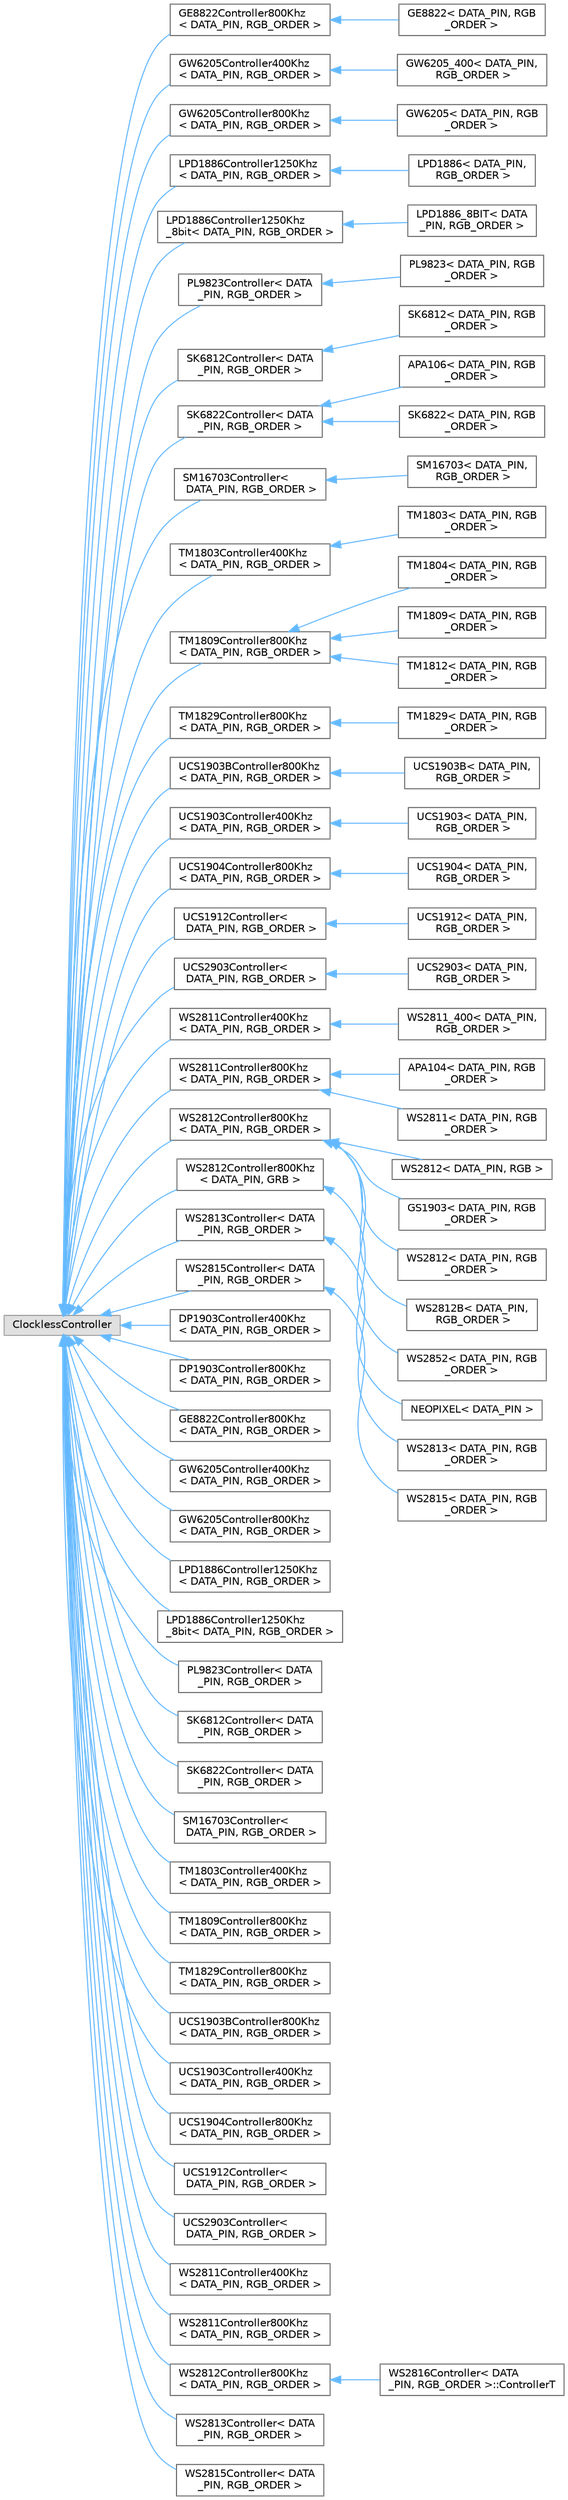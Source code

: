 digraph "Graphical Class Hierarchy"
{
 // LATEX_PDF_SIZE
  bgcolor="transparent";
  edge [fontname=Helvetica,fontsize=10,labelfontname=Helvetica,labelfontsize=10];
  node [fontname=Helvetica,fontsize=10,shape=box,height=0.2,width=0.4];
  rankdir="LR";
  Node0 [id="Node000000",label="ClocklessController",height=0.2,width=0.4,color="grey60", fillcolor="#E0E0E0", style="filled",tooltip=" "];
  Node0 -> Node1 [id="edge44_Node000000_Node000001",dir="back",color="steelblue1",style="solid",tooltip=" "];
  Node1 [id="Node000001",label="GE8822Controller800Khz\l\< DATA_PIN, RGB_ORDER \>",height=0.2,width=0.4,color="grey40", fillcolor="white", style="filled",URL="$d7/d6f/group___clockless_chipsets.html",tooltip=" "];
  Node1 -> Node2 [id="edge45_Node000001_Node000002",dir="back",color="steelblue1",style="solid",tooltip=" "];
  Node2 [id="Node000002",label="GE8822\< DATA_PIN, RGB\l_ORDER \>",height=0.2,width=0.4,color="grey40", fillcolor="white", style="filled",URL="$d7/d6f/group___clockless_chipsets.html#dc/dc9/class_g_e8822",tooltip="GE8822 controller class."];
  Node0 -> Node3 [id="edge46_Node000000_Node000003",dir="back",color="steelblue1",style="solid",tooltip=" "];
  Node3 [id="Node000003",label="GW6205Controller400Khz\l\< DATA_PIN, RGB_ORDER \>",height=0.2,width=0.4,color="grey40", fillcolor="white", style="filled",URL="$d7/d6f/group___clockless_chipsets.html",tooltip=" "];
  Node3 -> Node4 [id="edge47_Node000003_Node000004",dir="back",color="steelblue1",style="solid",tooltip=" "];
  Node4 [id="Node000004",label="GW6205_400\< DATA_PIN,\l RGB_ORDER \>",height=0.2,width=0.4,color="grey40", fillcolor="white", style="filled",URL="$d7/d6f/group___clockless_chipsets.html#d7/d84/class_g_w6205__400",tooltip="GW6205_400 controller class."];
  Node0 -> Node5 [id="edge48_Node000000_Node000005",dir="back",color="steelblue1",style="solid",tooltip=" "];
  Node5 [id="Node000005",label="GW6205Controller800Khz\l\< DATA_PIN, RGB_ORDER \>",height=0.2,width=0.4,color="grey40", fillcolor="white", style="filled",URL="$d7/d6f/group___clockless_chipsets.html",tooltip=" "];
  Node5 -> Node6 [id="edge49_Node000005_Node000006",dir="back",color="steelblue1",style="solid",tooltip=" "];
  Node6 [id="Node000006",label="GW6205\< DATA_PIN, RGB\l_ORDER \>",height=0.2,width=0.4,color="grey40", fillcolor="white", style="filled",URL="$d7/d6f/group___clockless_chipsets.html#d9/de6/class_g_w6205",tooltip="GW6205 controller class."];
  Node0 -> Node7 [id="edge50_Node000000_Node000007",dir="back",color="steelblue1",style="solid",tooltip=" "];
  Node7 [id="Node000007",label="LPD1886Controller1250Khz\l\< DATA_PIN, RGB_ORDER \>",height=0.2,width=0.4,color="grey40", fillcolor="white", style="filled",URL="$d7/d6f/group___clockless_chipsets.html",tooltip=" "];
  Node7 -> Node8 [id="edge51_Node000007_Node000008",dir="back",color="steelblue1",style="solid",tooltip=" "];
  Node8 [id="Node000008",label="LPD1886\< DATA_PIN,\l RGB_ORDER \>",height=0.2,width=0.4,color="grey40", fillcolor="white", style="filled",URL="$d7/d6f/group___clockless_chipsets.html#dc/d97/class_l_p_d1886",tooltip="LPD1886 controller class."];
  Node0 -> Node9 [id="edge52_Node000000_Node000009",dir="back",color="steelblue1",style="solid",tooltip=" "];
  Node9 [id="Node000009",label="LPD1886Controller1250Khz\l_8bit\< DATA_PIN, RGB_ORDER \>",height=0.2,width=0.4,color="grey40", fillcolor="white", style="filled",URL="$d7/d6f/group___clockless_chipsets.html",tooltip=" "];
  Node9 -> Node10 [id="edge53_Node000009_Node000010",dir="back",color="steelblue1",style="solid",tooltip=" "];
  Node10 [id="Node000010",label="LPD1886_8BIT\< DATA\l_PIN, RGB_ORDER \>",height=0.2,width=0.4,color="grey40", fillcolor="white", style="filled",URL="$d7/d6f/group___clockless_chipsets.html#d2/dbc/class_l_p_d1886__8_b_i_t",tooltip="LPD1886_8BIT controller class."];
  Node0 -> Node11 [id="edge54_Node000000_Node000011",dir="back",color="steelblue1",style="solid",tooltip=" "];
  Node11 [id="Node000011",label="PL9823Controller\< DATA\l_PIN, RGB_ORDER \>",height=0.2,width=0.4,color="grey40", fillcolor="white", style="filled",URL="$d7/d6f/group___clockless_chipsets.html",tooltip=" "];
  Node11 -> Node12 [id="edge55_Node000011_Node000012",dir="back",color="steelblue1",style="solid",tooltip=" "];
  Node12 [id="Node000012",label="PL9823\< DATA_PIN, RGB\l_ORDER \>",height=0.2,width=0.4,color="grey40", fillcolor="white", style="filled",URL="$d7/d6f/group___clockless_chipsets.html#d6/d94/class_p_l9823",tooltip="PL9823 controller class."];
  Node0 -> Node13 [id="edge56_Node000000_Node000013",dir="back",color="steelblue1",style="solid",tooltip=" "];
  Node13 [id="Node000013",label="SK6812Controller\< DATA\l_PIN, RGB_ORDER \>",height=0.2,width=0.4,color="grey40", fillcolor="white", style="filled",URL="$d7/d6f/group___clockless_chipsets.html",tooltip=" "];
  Node13 -> Node14 [id="edge57_Node000013_Node000014",dir="back",color="steelblue1",style="solid",tooltip=" "];
  Node14 [id="Node000014",label="SK6812\< DATA_PIN, RGB\l_ORDER \>",height=0.2,width=0.4,color="grey40", fillcolor="white", style="filled",URL="$d7/d6f/group___clockless_chipsets.html#db/d91/class_s_k6812",tooltip="SK6812 controller class."];
  Node0 -> Node15 [id="edge58_Node000000_Node000015",dir="back",color="steelblue1",style="solid",tooltip=" "];
  Node15 [id="Node000015",label="SK6822Controller\< DATA\l_PIN, RGB_ORDER \>",height=0.2,width=0.4,color="grey40", fillcolor="white", style="filled",URL="$d7/d6f/group___clockless_chipsets.html",tooltip=" "];
  Node15 -> Node16 [id="edge59_Node000015_Node000016",dir="back",color="steelblue1",style="solid",tooltip=" "];
  Node16 [id="Node000016",label="APA106\< DATA_PIN, RGB\l_ORDER \>",height=0.2,width=0.4,color="grey40", fillcolor="white", style="filled",URL="$d7/d6f/group___clockless_chipsets.html#d6/d3f/class_a_p_a106",tooltip="APA106 controller class."];
  Node15 -> Node17 [id="edge60_Node000015_Node000017",dir="back",color="steelblue1",style="solid",tooltip=" "];
  Node17 [id="Node000017",label="SK6822\< DATA_PIN, RGB\l_ORDER \>",height=0.2,width=0.4,color="grey40", fillcolor="white", style="filled",URL="$d7/d6f/group___clockless_chipsets.html#d3/d5c/class_s_k6822",tooltip="SK6822 controller class."];
  Node0 -> Node18 [id="edge61_Node000000_Node000018",dir="back",color="steelblue1",style="solid",tooltip=" "];
  Node18 [id="Node000018",label="SM16703Controller\<\l DATA_PIN, RGB_ORDER \>",height=0.2,width=0.4,color="grey40", fillcolor="white", style="filled",URL="$d7/d6f/group___clockless_chipsets.html",tooltip=" "];
  Node18 -> Node19 [id="edge62_Node000018_Node000019",dir="back",color="steelblue1",style="solid",tooltip=" "];
  Node19 [id="Node000019",label="SM16703\< DATA_PIN,\l RGB_ORDER \>",height=0.2,width=0.4,color="grey40", fillcolor="white", style="filled",URL="$d7/d6f/group___clockless_chipsets.html#dd/d92/class_s_m16703",tooltip="SM16703 controller class."];
  Node0 -> Node20 [id="edge63_Node000000_Node000020",dir="back",color="steelblue1",style="solid",tooltip=" "];
  Node20 [id="Node000020",label="TM1803Controller400Khz\l\< DATA_PIN, RGB_ORDER \>",height=0.2,width=0.4,color="grey40", fillcolor="white", style="filled",URL="$d7/d6f/group___clockless_chipsets.html",tooltip=" "];
  Node20 -> Node21 [id="edge64_Node000020_Node000021",dir="back",color="steelblue1",style="solid",tooltip=" "];
  Node21 [id="Node000021",label="TM1803\< DATA_PIN, RGB\l_ORDER \>",height=0.2,width=0.4,color="grey40", fillcolor="white", style="filled",URL="$d7/d6f/group___clockless_chipsets.html#d5/d26/class_t_m1803",tooltip="TM1803 controller class."];
  Node0 -> Node22 [id="edge65_Node000000_Node000022",dir="back",color="steelblue1",style="solid",tooltip=" "];
  Node22 [id="Node000022",label="TM1809Controller800Khz\l\< DATA_PIN, RGB_ORDER \>",height=0.2,width=0.4,color="grey40", fillcolor="white", style="filled",URL="$d7/d6f/group___clockless_chipsets.html",tooltip=" "];
  Node22 -> Node23 [id="edge66_Node000022_Node000023",dir="back",color="steelblue1",style="solid",tooltip=" "];
  Node23 [id="Node000023",label="TM1804\< DATA_PIN, RGB\l_ORDER \>",height=0.2,width=0.4,color="grey40", fillcolor="white", style="filled",URL="$d7/d6f/group___clockless_chipsets.html#d6/d8a/class_t_m1804",tooltip="TM1804 controller class."];
  Node22 -> Node24 [id="edge67_Node000022_Node000024",dir="back",color="steelblue1",style="solid",tooltip=" "];
  Node24 [id="Node000024",label="TM1809\< DATA_PIN, RGB\l_ORDER \>",height=0.2,width=0.4,color="grey40", fillcolor="white", style="filled",URL="$d7/d6f/group___clockless_chipsets.html#d5/d32/class_t_m1809",tooltip="TM1809 controller class."];
  Node22 -> Node25 [id="edge68_Node000022_Node000025",dir="back",color="steelblue1",style="solid",tooltip=" "];
  Node25 [id="Node000025",label="TM1812\< DATA_PIN, RGB\l_ORDER \>",height=0.2,width=0.4,color="grey40", fillcolor="white", style="filled",URL="$d7/d6f/group___clockless_chipsets.html#d8/d51/class_t_m1812",tooltip="TM1812 controller class."];
  Node0 -> Node26 [id="edge69_Node000000_Node000026",dir="back",color="steelblue1",style="solid",tooltip=" "];
  Node26 [id="Node000026",label="TM1829Controller800Khz\l\< DATA_PIN, RGB_ORDER \>",height=0.2,width=0.4,color="grey40", fillcolor="white", style="filled",URL="$d7/d6f/group___clockless_chipsets.html",tooltip=" "];
  Node26 -> Node27 [id="edge70_Node000026_Node000027",dir="back",color="steelblue1",style="solid",tooltip=" "];
  Node27 [id="Node000027",label="TM1829\< DATA_PIN, RGB\l_ORDER \>",height=0.2,width=0.4,color="grey40", fillcolor="white", style="filled",URL="$d7/d6f/group___clockless_chipsets.html#d6/d1c/class_t_m1829",tooltip="TM1829 controller class."];
  Node0 -> Node28 [id="edge71_Node000000_Node000028",dir="back",color="steelblue1",style="solid",tooltip=" "];
  Node28 [id="Node000028",label="UCS1903BController800Khz\l\< DATA_PIN, RGB_ORDER \>",height=0.2,width=0.4,color="grey40", fillcolor="white", style="filled",URL="$d7/d6f/group___clockless_chipsets.html",tooltip=" "];
  Node28 -> Node29 [id="edge72_Node000028_Node000029",dir="back",color="steelblue1",style="solid",tooltip=" "];
  Node29 [id="Node000029",label="UCS1903B\< DATA_PIN,\l RGB_ORDER \>",height=0.2,width=0.4,color="grey40", fillcolor="white", style="filled",URL="$d7/d6f/group___clockless_chipsets.html#df/d4c/class_u_c_s1903_b",tooltip="UCS1903B controller class."];
  Node0 -> Node30 [id="edge73_Node000000_Node000030",dir="back",color="steelblue1",style="solid",tooltip=" "];
  Node30 [id="Node000030",label="UCS1903Controller400Khz\l\< DATA_PIN, RGB_ORDER \>",height=0.2,width=0.4,color="grey40", fillcolor="white", style="filled",URL="$d7/d6f/group___clockless_chipsets.html",tooltip=" "];
  Node30 -> Node31 [id="edge74_Node000030_Node000031",dir="back",color="steelblue1",style="solid",tooltip=" "];
  Node31 [id="Node000031",label="UCS1903\< DATA_PIN,\l RGB_ORDER \>",height=0.2,width=0.4,color="grey40", fillcolor="white", style="filled",URL="$d7/d6f/group___clockless_chipsets.html#d0/db7/class_u_c_s1903",tooltip="UCS1903 controller class."];
  Node0 -> Node32 [id="edge75_Node000000_Node000032",dir="back",color="steelblue1",style="solid",tooltip=" "];
  Node32 [id="Node000032",label="UCS1904Controller800Khz\l\< DATA_PIN, RGB_ORDER \>",height=0.2,width=0.4,color="grey40", fillcolor="white", style="filled",URL="$d7/d6f/group___clockless_chipsets.html",tooltip=" "];
  Node32 -> Node33 [id="edge76_Node000032_Node000033",dir="back",color="steelblue1",style="solid",tooltip=" "];
  Node33 [id="Node000033",label="UCS1904\< DATA_PIN,\l RGB_ORDER \>",height=0.2,width=0.4,color="grey40", fillcolor="white", style="filled",URL="$d7/d6f/group___clockless_chipsets.html#d3/dc0/class_u_c_s1904",tooltip="UCS1904 controller class."];
  Node0 -> Node34 [id="edge77_Node000000_Node000034",dir="back",color="steelblue1",style="solid",tooltip=" "];
  Node34 [id="Node000034",label="UCS1912Controller\<\l DATA_PIN, RGB_ORDER \>",height=0.2,width=0.4,color="grey40", fillcolor="white", style="filled",URL="$d7/d6f/group___clockless_chipsets.html",tooltip=" "];
  Node34 -> Node35 [id="edge78_Node000034_Node000035",dir="back",color="steelblue1",style="solid",tooltip=" "];
  Node35 [id="Node000035",label="UCS1912\< DATA_PIN,\l RGB_ORDER \>",height=0.2,width=0.4,color="grey40", fillcolor="white", style="filled",URL="$d7/d6f/group___clockless_chipsets.html#d4/dad/class_u_c_s1912",tooltip="UCS1912 controller class."];
  Node0 -> Node36 [id="edge79_Node000000_Node000036",dir="back",color="steelblue1",style="solid",tooltip=" "];
  Node36 [id="Node000036",label="UCS2903Controller\<\l DATA_PIN, RGB_ORDER \>",height=0.2,width=0.4,color="grey40", fillcolor="white", style="filled",URL="$d7/d6f/group___clockless_chipsets.html",tooltip=" "];
  Node36 -> Node37 [id="edge80_Node000036_Node000037",dir="back",color="steelblue1",style="solid",tooltip=" "];
  Node37 [id="Node000037",label="UCS2903\< DATA_PIN,\l RGB_ORDER \>",height=0.2,width=0.4,color="grey40", fillcolor="white", style="filled",URL="$d7/d6f/group___clockless_chipsets.html#d7/d84/class_u_c_s2903",tooltip="UCS2903 controller class."];
  Node0 -> Node38 [id="edge81_Node000000_Node000038",dir="back",color="steelblue1",style="solid",tooltip=" "];
  Node38 [id="Node000038",label="WS2811Controller400Khz\l\< DATA_PIN, RGB_ORDER \>",height=0.2,width=0.4,color="grey40", fillcolor="white", style="filled",URL="$d7/d6f/group___clockless_chipsets.html",tooltip=" "];
  Node38 -> Node39 [id="edge82_Node000038_Node000039",dir="back",color="steelblue1",style="solid",tooltip=" "];
  Node39 [id="Node000039",label="WS2811_400\< DATA_PIN,\l RGB_ORDER \>",height=0.2,width=0.4,color="grey40", fillcolor="white", style="filled",URL="$d7/d6f/group___clockless_chipsets.html#d9/d7c/class_w_s2811__400",tooltip="WS2811_400 controller class."];
  Node0 -> Node40 [id="edge83_Node000000_Node000040",dir="back",color="steelblue1",style="solid",tooltip=" "];
  Node40 [id="Node000040",label="WS2811Controller800Khz\l\< DATA_PIN, RGB_ORDER \>",height=0.2,width=0.4,color="grey40", fillcolor="white", style="filled",URL="$d7/d6f/group___clockless_chipsets.html",tooltip=" "];
  Node40 -> Node41 [id="edge84_Node000040_Node000041",dir="back",color="steelblue1",style="solid",tooltip=" "];
  Node41 [id="Node000041",label="APA104\< DATA_PIN, RGB\l_ORDER \>",height=0.2,width=0.4,color="grey40", fillcolor="white", style="filled",URL="$d7/d6f/group___clockless_chipsets.html#da/dbf/class_a_p_a104",tooltip="APA104 controller class."];
  Node40 -> Node42 [id="edge85_Node000040_Node000042",dir="back",color="steelblue1",style="solid",tooltip=" "];
  Node42 [id="Node000042",label="WS2811\< DATA_PIN, RGB\l_ORDER \>",height=0.2,width=0.4,color="grey40", fillcolor="white", style="filled",URL="$d7/d6f/group___clockless_chipsets.html#d4/de9/class_w_s2811",tooltip="WS2811 controller class."];
  Node0 -> Node43 [id="edge86_Node000000_Node000043",dir="back",color="steelblue1",style="solid",tooltip=" "];
  Node43 [id="Node000043",label="WS2812Controller800Khz\l\< DATA_PIN, RGB_ORDER \>",height=0.2,width=0.4,color="grey40", fillcolor="white", style="filled",URL="$d7/d6f/group___clockless_chipsets.html",tooltip=" "];
  Node43 -> Node44 [id="edge87_Node000043_Node000044",dir="back",color="steelblue1",style="solid",tooltip=" "];
  Node44 [id="Node000044",label="WS2812\< DATA_PIN, RGB \>",height=0.2,width=0.4,color="grey40", fillcolor="white", style="filled",URL="$d7/d6f/group___clockless_chipsets.html",tooltip=" "];
  Node43 -> Node45 [id="edge88_Node000043_Node000045",dir="back",color="steelblue1",style="solid",tooltip=" "];
  Node45 [id="Node000045",label="GS1903\< DATA_PIN, RGB\l_ORDER \>",height=0.2,width=0.4,color="grey40", fillcolor="white", style="filled",URL="$d7/d6f/group___clockless_chipsets.html#d2/dfb/class_g_s1903",tooltip="GS1903 controller class."];
  Node43 -> Node46 [id="edge89_Node000043_Node000046",dir="back",color="steelblue1",style="solid",tooltip=" "];
  Node46 [id="Node000046",label="WS2812\< DATA_PIN, RGB\l_ORDER \>",height=0.2,width=0.4,color="grey40", fillcolor="white", style="filled",URL="$d7/d6f/group___clockless_chipsets.html#d6/d04/class_w_s2812",tooltip="WS2812 controller class."];
  Node43 -> Node47 [id="edge90_Node000043_Node000047",dir="back",color="steelblue1",style="solid",tooltip=" "];
  Node47 [id="Node000047",label="WS2812B\< DATA_PIN,\l RGB_ORDER \>",height=0.2,width=0.4,color="grey40", fillcolor="white", style="filled",URL="$d7/d6f/group___clockless_chipsets.html#d5/dd0/class_w_s2812_b",tooltip="WS2812B controller class."];
  Node43 -> Node48 [id="edge91_Node000043_Node000048",dir="back",color="steelblue1",style="solid",tooltip=" "];
  Node48 [id="Node000048",label="WS2852\< DATA_PIN, RGB\l_ORDER \>",height=0.2,width=0.4,color="grey40", fillcolor="white", style="filled",URL="$d7/d6f/group___clockless_chipsets.html#df/d10/class_w_s2852",tooltip="WS2852 controller class."];
  Node0 -> Node49 [id="edge92_Node000000_Node000049",dir="back",color="steelblue1",style="solid",tooltip=" "];
  Node49 [id="Node000049",label="WS2812Controller800Khz\l\< DATA_PIN, GRB \>",height=0.2,width=0.4,color="grey40", fillcolor="white", style="filled",URL="$d7/d6f/group___clockless_chipsets.html",tooltip=" "];
  Node49 -> Node50 [id="edge93_Node000049_Node000050",dir="back",color="steelblue1",style="solid",tooltip=" "];
  Node50 [id="Node000050",label="NEOPIXEL\< DATA_PIN \>",height=0.2,width=0.4,color="grey40", fillcolor="white", style="filled",URL="$d7/d6f/group___clockless_chipsets.html#d5/d5c/class_n_e_o_p_i_x_e_l",tooltip="LED controller for WS2812 LEDs with GRB color order."];
  Node0 -> Node51 [id="edge94_Node000000_Node000051",dir="back",color="steelblue1",style="solid",tooltip=" "];
  Node51 [id="Node000051",label="WS2813Controller\< DATA\l_PIN, RGB_ORDER \>",height=0.2,width=0.4,color="grey40", fillcolor="white", style="filled",URL="$d7/d6f/group___clockless_chipsets.html",tooltip=" "];
  Node51 -> Node52 [id="edge95_Node000051_Node000052",dir="back",color="steelblue1",style="solid",tooltip=" "];
  Node52 [id="Node000052",label="WS2813\< DATA_PIN, RGB\l_ORDER \>",height=0.2,width=0.4,color="grey40", fillcolor="white", style="filled",URL="$d7/d6f/group___clockless_chipsets.html#d3/d7d/class_w_s2813",tooltip="WS2813 controller class."];
  Node0 -> Node53 [id="edge96_Node000000_Node000053",dir="back",color="steelblue1",style="solid",tooltip=" "];
  Node53 [id="Node000053",label="WS2815Controller\< DATA\l_PIN, RGB_ORDER \>",height=0.2,width=0.4,color="grey40", fillcolor="white", style="filled",URL="$d7/d6f/group___clockless_chipsets.html",tooltip=" "];
  Node53 -> Node54 [id="edge97_Node000053_Node000054",dir="back",color="steelblue1",style="solid",tooltip=" "];
  Node54 [id="Node000054",label="WS2815\< DATA_PIN, RGB\l_ORDER \>",height=0.2,width=0.4,color="grey40", fillcolor="white", style="filled",URL="$d7/d6f/group___clockless_chipsets.html#d1/de1/class_w_s2815",tooltip="WS2815 controller class."];
  Node0 -> Node55 [id="edge98_Node000000_Node000055",dir="back",color="steelblue1",style="solid",tooltip=" "];
  Node55 [id="Node000055",label="DP1903Controller400Khz\l\< DATA_PIN, RGB_ORDER \>",height=0.2,width=0.4,color="grey40", fillcolor="white", style="filled",URL="$d7/d6f/group___clockless_chipsets.html#d1/dcf/class_d_p1903_controller400_khz",tooltip="DP1903 controller class @ 400 KHz."];
  Node0 -> Node56 [id="edge99_Node000000_Node000056",dir="back",color="steelblue1",style="solid",tooltip=" "];
  Node56 [id="Node000056",label="DP1903Controller800Khz\l\< DATA_PIN, RGB_ORDER \>",height=0.2,width=0.4,color="grey40", fillcolor="white", style="filled",URL="$d7/d6f/group___clockless_chipsets.html#dd/dec/class_d_p1903_controller800_khz",tooltip="DP1903 controller class @ 800 KHz."];
  Node0 -> Node57 [id="edge100_Node000000_Node000057",dir="back",color="steelblue1",style="solid",tooltip=" "];
  Node57 [id="Node000057",label="GE8822Controller800Khz\l\< DATA_PIN, RGB_ORDER \>",height=0.2,width=0.4,color="grey40", fillcolor="white", style="filled",URL="$d7/d6f/group___clockless_chipsets.html#d0/def/class_g_e8822_controller800_khz",tooltip="GE8822 controller class."];
  Node0 -> Node58 [id="edge101_Node000000_Node000058",dir="back",color="steelblue1",style="solid",tooltip=" "];
  Node58 [id="Node000058",label="GW6205Controller400Khz\l\< DATA_PIN, RGB_ORDER \>",height=0.2,width=0.4,color="grey40", fillcolor="white", style="filled",URL="$d7/d6f/group___clockless_chipsets.html#dd/dfa/class_g_w6205_controller400_khz",tooltip="GW6205 controller class @ 400 KHz."];
  Node0 -> Node59 [id="edge102_Node000000_Node000059",dir="back",color="steelblue1",style="solid",tooltip=" "];
  Node59 [id="Node000059",label="GW6205Controller800Khz\l\< DATA_PIN, RGB_ORDER \>",height=0.2,width=0.4,color="grey40", fillcolor="white", style="filled",URL="$d7/d6f/group___clockless_chipsets.html#da/d20/class_g_w6205_controller800_khz",tooltip="UCS1904 controller class @ 800 KHz."];
  Node0 -> Node60 [id="edge103_Node000000_Node000060",dir="back",color="steelblue1",style="solid",tooltip=" "];
  Node60 [id="Node000060",label="LPD1886Controller1250Khz\l\< DATA_PIN, RGB_ORDER \>",height=0.2,width=0.4,color="grey40", fillcolor="white", style="filled",URL="$d7/d6f/group___clockless_chipsets.html#d9/da6/class_l_p_d1886_controller1250_khz",tooltip="LPD1886 controller class."];
  Node0 -> Node61 [id="edge104_Node000000_Node000061",dir="back",color="steelblue1",style="solid",tooltip=" "];
  Node61 [id="Node000061",label="LPD1886Controller1250Khz\l_8bit\< DATA_PIN, RGB_ORDER \>",height=0.2,width=0.4,color="grey40", fillcolor="white", style="filled",URL="$d7/d6f/group___clockless_chipsets.html#db/df7/class_l_p_d1886_controller1250_khz__8bit",tooltip="LPD1886 controller class."];
  Node0 -> Node62 [id="edge105_Node000000_Node000062",dir="back",color="steelblue1",style="solid",tooltip=" "];
  Node62 [id="Node000062",label="PL9823Controller\< DATA\l_PIN, RGB_ORDER \>",height=0.2,width=0.4,color="grey40", fillcolor="white", style="filled",URL="$d7/d6f/group___clockless_chipsets.html#dc/d0c/class_p_l9823_controller",tooltip="PL9823 controller class."];
  Node0 -> Node63 [id="edge106_Node000000_Node000063",dir="back",color="steelblue1",style="solid",tooltip=" "];
  Node63 [id="Node000063",label="SK6812Controller\< DATA\l_PIN, RGB_ORDER \>",height=0.2,width=0.4,color="grey40", fillcolor="white", style="filled",URL="$d7/d6f/group___clockless_chipsets.html#d9/d05/class_s_k6812_controller",tooltip="SK6812 controller class."];
  Node0 -> Node64 [id="edge107_Node000000_Node000064",dir="back",color="steelblue1",style="solid",tooltip=" "];
  Node64 [id="Node000064",label="SK6822Controller\< DATA\l_PIN, RGB_ORDER \>",height=0.2,width=0.4,color="grey40", fillcolor="white", style="filled",URL="$d7/d6f/group___clockless_chipsets.html#db/dc8/class_s_k6822_controller",tooltip="SK6822 controller class."];
  Node0 -> Node65 [id="edge108_Node000000_Node000065",dir="back",color="steelblue1",style="solid",tooltip=" "];
  Node65 [id="Node000065",label="SM16703Controller\<\l DATA_PIN, RGB_ORDER \>",height=0.2,width=0.4,color="grey40", fillcolor="white", style="filled",URL="$d7/d6f/group___clockless_chipsets.html#de/d77/class_s_m16703_controller",tooltip="SM16703 controller class."];
  Node0 -> Node66 [id="edge109_Node000000_Node000066",dir="back",color="steelblue1",style="solid",tooltip=" "];
  Node66 [id="Node000066",label="TM1803Controller400Khz\l\< DATA_PIN, RGB_ORDER \>",height=0.2,width=0.4,color="grey40", fillcolor="white", style="filled",URL="$d7/d6f/group___clockless_chipsets.html#d0/da8/class_t_m1803_controller400_khz",tooltip="TM1803 controller class."];
  Node0 -> Node67 [id="edge110_Node000000_Node000067",dir="back",color="steelblue1",style="solid",tooltip=" "];
  Node67 [id="Node000067",label="TM1809Controller800Khz\l\< DATA_PIN, RGB_ORDER \>",height=0.2,width=0.4,color="grey40", fillcolor="white", style="filled",URL="$d7/d6f/group___clockless_chipsets.html#d7/d07/class_t_m1809_controller800_khz",tooltip="TM1809 controller class."];
  Node0 -> Node68 [id="edge111_Node000000_Node000068",dir="back",color="steelblue1",style="solid",tooltip=" "];
  Node68 [id="Node000068",label="TM1829Controller800Khz\l\< DATA_PIN, RGB_ORDER \>",height=0.2,width=0.4,color="grey40", fillcolor="white", style="filled",URL="$d7/d6f/group___clockless_chipsets.html#d0/ddf/class_t_m1829_controller800_khz",tooltip="TM1829 controller class."];
  Node0 -> Node69 [id="edge112_Node000000_Node000069",dir="back",color="steelblue1",style="solid",tooltip=" "];
  Node69 [id="Node000069",label="UCS1903BController800Khz\l\< DATA_PIN, RGB_ORDER \>",height=0.2,width=0.4,color="grey40", fillcolor="white", style="filled",URL="$d7/d6f/group___clockless_chipsets.html#d1/d29/class_u_c_s1903_b_controller800_khz",tooltip="UCS1903B controller class."];
  Node0 -> Node70 [id="edge113_Node000000_Node000070",dir="back",color="steelblue1",style="solid",tooltip=" "];
  Node70 [id="Node000070",label="UCS1903Controller400Khz\l\< DATA_PIN, RGB_ORDER \>",height=0.2,width=0.4,color="grey40", fillcolor="white", style="filled",URL="$d7/d6f/group___clockless_chipsets.html#d9/d23/class_u_c_s1903_controller400_khz",tooltip="UCS1903 controller class @ 400 KHz."];
  Node0 -> Node71 [id="edge114_Node000000_Node000071",dir="back",color="steelblue1",style="solid",tooltip=" "];
  Node71 [id="Node000071",label="UCS1904Controller800Khz\l\< DATA_PIN, RGB_ORDER \>",height=0.2,width=0.4,color="grey40", fillcolor="white", style="filled",URL="$d7/d6f/group___clockless_chipsets.html#d3/d29/class_u_c_s1904_controller800_khz",tooltip="UCS1904 controller class."];
  Node0 -> Node72 [id="edge115_Node000000_Node000072",dir="back",color="steelblue1",style="solid",tooltip=" "];
  Node72 [id="Node000072",label="UCS1912Controller\<\l DATA_PIN, RGB_ORDER \>",height=0.2,width=0.4,color="grey40", fillcolor="white", style="filled",URL="$d7/d6f/group___clockless_chipsets.html#df/d1e/class_u_c_s1912_controller",tooltip=" "];
  Node0 -> Node73 [id="edge116_Node000000_Node000073",dir="back",color="steelblue1",style="solid",tooltip=" "];
  Node73 [id="Node000073",label="UCS2903Controller\<\l DATA_PIN, RGB_ORDER \>",height=0.2,width=0.4,color="grey40", fillcolor="white", style="filled",URL="$d7/d6f/group___clockless_chipsets.html#d6/d05/class_u_c_s2903_controller",tooltip="UCS2903 controller class."];
  Node0 -> Node74 [id="edge117_Node000000_Node000074",dir="back",color="steelblue1",style="solid",tooltip=" "];
  Node74 [id="Node000074",label="WS2811Controller400Khz\l\< DATA_PIN, RGB_ORDER \>",height=0.2,width=0.4,color="grey40", fillcolor="white", style="filled",URL="$d7/d6f/group___clockless_chipsets.html#da/d69/class_w_s2811_controller400_khz",tooltip="WS2811 controller class @ 400 KHz."];
  Node0 -> Node75 [id="edge118_Node000000_Node000075",dir="back",color="steelblue1",style="solid",tooltip=" "];
  Node75 [id="Node000075",label="WS2811Controller800Khz\l\< DATA_PIN, RGB_ORDER \>",height=0.2,width=0.4,color="grey40", fillcolor="white", style="filled",URL="$d7/d6f/group___clockless_chipsets.html#dc/db6/class_w_s2811_controller800_khz",tooltip="WS2811 controller class @ 800 KHz."];
  Node0 -> Node76 [id="edge119_Node000000_Node000076",dir="back",color="steelblue1",style="solid",tooltip=" "];
  Node76 [id="Node000076",label="WS2812Controller800Khz\l\< DATA_PIN, RGB_ORDER \>",height=0.2,width=0.4,color="grey40", fillcolor="white", style="filled",URL="$d7/d6f/group___clockless_chipsets.html#de/d9d/class_w_s2812_controller800_khz",tooltip="WS2812 controller class @ 800 KHz."];
  Node76 -> Node77 [id="edge120_Node000076_Node000077",dir="back",color="steelblue1",style="solid",tooltip=" "];
  Node77 [id="Node000077",label="WS2816Controller\< DATA\l_PIN, RGB_ORDER \>::ControllerT",height=0.2,width=0.4,color="grey40", fillcolor="white", style="filled",URL="$d4/d28/group___chipsets.html#d5/db3/class_w_s2816_controller_1_1_controller_t",tooltip=" "];
  Node0 -> Node78 [id="edge121_Node000000_Node000078",dir="back",color="steelblue1",style="solid",tooltip=" "];
  Node78 [id="Node000078",label="WS2813Controller\< DATA\l_PIN, RGB_ORDER \>",height=0.2,width=0.4,color="grey40", fillcolor="white", style="filled",URL="$d7/d6f/group___clockless_chipsets.html#dc/d78/class_w_s2813_controller",tooltip="WS2813 controller class."];
  Node0 -> Node79 [id="edge122_Node000000_Node000079",dir="back",color="steelblue1",style="solid",tooltip=" "];
  Node79 [id="Node000079",label="WS2815Controller\< DATA\l_PIN, RGB_ORDER \>",height=0.2,width=0.4,color="grey40", fillcolor="white", style="filled",URL="$d7/d6f/group___clockless_chipsets.html#de/d5f/class_w_s2815_controller",tooltip="WS2815 controller class @ 400 KHz."];
}

